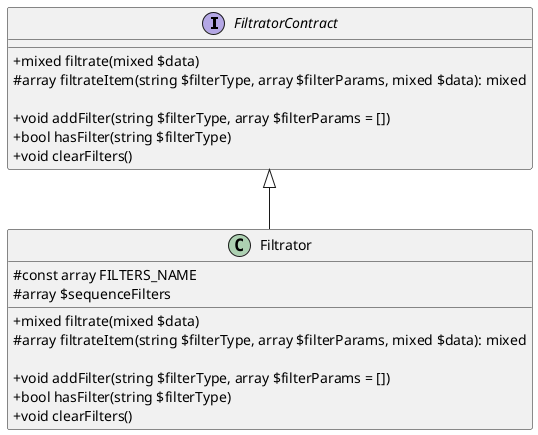 @startuml
    skinparam classAttributeIconSize 0

    interface FiltratorContract {
      + mixed filtrate(mixed $data)
      # array filtrateItem(string $filterType, array $filterParams, mixed $data): mixed

      + void addFilter(string $filterType, array $filterParams = [])
      + bool hasFilter(string $filterType)
      + void clearFilters()
    }

    class Filtrator {
      # const array FILTERS_NAME
      # array $sequenceFilters

      + mixed filtrate(mixed $data)
      # array filtrateItem(string $filterType, array $filterParams, mixed $data): mixed

      + void addFilter(string $filterType, array $filterParams = [])
      + bool hasFilter(string $filterType)
      + void clearFilters()
    }

    FiltratorContract <|-- Filtrator
@enduml